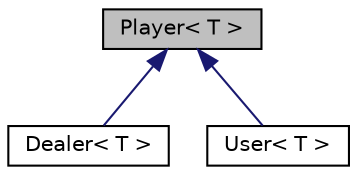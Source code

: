 digraph "Player&lt; T &gt;"
{
  edge [fontname="Helvetica",fontsize="10",labelfontname="Helvetica",labelfontsize="10"];
  node [fontname="Helvetica",fontsize="10",shape=record];
  Node0 [label="Player\< T \>",height=0.2,width=0.4,color="black", fillcolor="grey75", style="filled", fontcolor="black"];
  Node0 -> Node1 [dir="back",color="midnightblue",fontsize="10",style="solid",fontname="Helvetica"];
  Node1 [label="Dealer\< T \>",height=0.2,width=0.4,color="black", fillcolor="white", style="filled",URL="$class_dealer.html"];
  Node0 -> Node2 [dir="back",color="midnightblue",fontsize="10",style="solid",fontname="Helvetica"];
  Node2 [label="User\< T \>",height=0.2,width=0.4,color="black", fillcolor="white", style="filled",URL="$class_user.html"];
}
